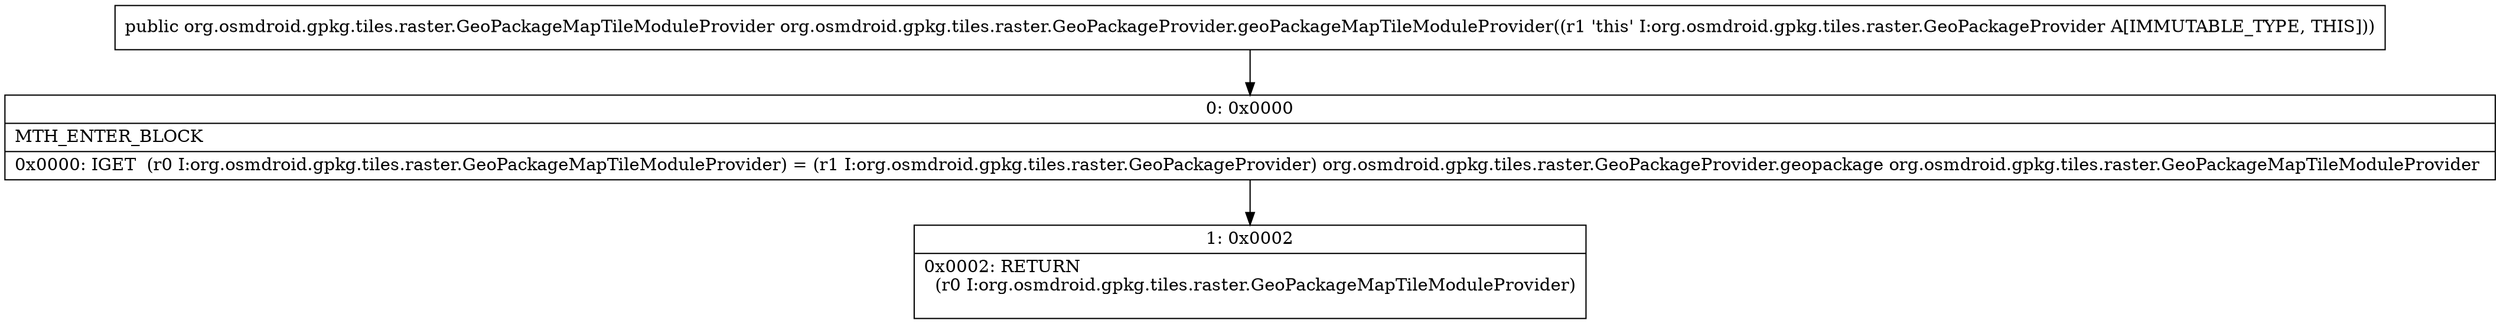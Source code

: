 digraph "CFG fororg.osmdroid.gpkg.tiles.raster.GeoPackageProvider.geoPackageMapTileModuleProvider()Lorg\/osmdroid\/gpkg\/tiles\/raster\/GeoPackageMapTileModuleProvider;" {
Node_0 [shape=record,label="{0\:\ 0x0000|MTH_ENTER_BLOCK\l|0x0000: IGET  (r0 I:org.osmdroid.gpkg.tiles.raster.GeoPackageMapTileModuleProvider) = (r1 I:org.osmdroid.gpkg.tiles.raster.GeoPackageProvider) org.osmdroid.gpkg.tiles.raster.GeoPackageProvider.geopackage org.osmdroid.gpkg.tiles.raster.GeoPackageMapTileModuleProvider \l}"];
Node_1 [shape=record,label="{1\:\ 0x0002|0x0002: RETURN  \l  (r0 I:org.osmdroid.gpkg.tiles.raster.GeoPackageMapTileModuleProvider)\l \l}"];
MethodNode[shape=record,label="{public org.osmdroid.gpkg.tiles.raster.GeoPackageMapTileModuleProvider org.osmdroid.gpkg.tiles.raster.GeoPackageProvider.geoPackageMapTileModuleProvider((r1 'this' I:org.osmdroid.gpkg.tiles.raster.GeoPackageProvider A[IMMUTABLE_TYPE, THIS])) }"];
MethodNode -> Node_0;
Node_0 -> Node_1;
}

